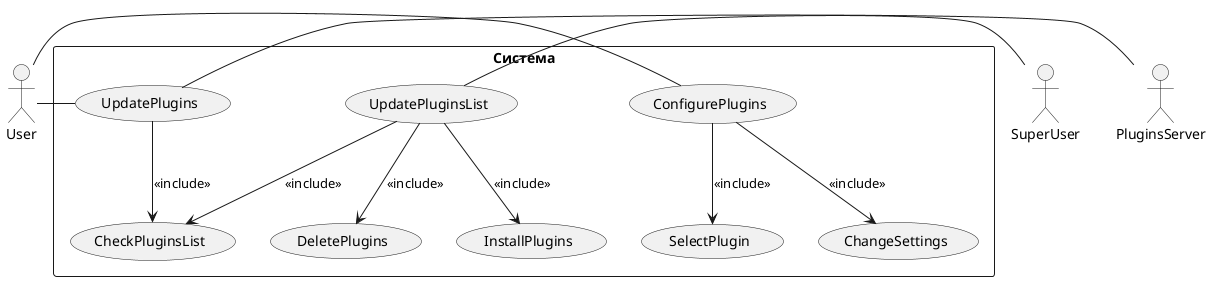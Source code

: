 @startuml
actor User
actor SuperUser
actor PluginsServer

rectangle "Система" {
    User - (ConfigurePlugins)
    User - (UpdatePlugins)
    
    SuperUser - (UpdatePluginsList)

    PluginsServer - (UpdatePlugins)

    (ConfigurePlugins) --> (SelectPlugin) : <<include>>
    (ConfigurePlugins) --> (ChangeSettings) : <<include>>
    
    (UpdatePlugins) --> (CheckPluginsList) : <<include>>
    (UpdatePluginsList) --> (DeletePlugins) : <<include>>
    (UpdatePluginsList) --> (InstallPlugins) : <<include>>
    (UpdatePluginsList) --> (CheckPluginsList) : <<include>>
}
@enduml
